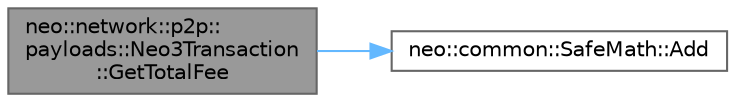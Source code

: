 digraph "neo::network::p2p::payloads::Neo3Transaction::GetTotalFee"
{
 // LATEX_PDF_SIZE
  bgcolor="transparent";
  edge [fontname=Helvetica,fontsize=10,labelfontname=Helvetica,labelfontsize=10];
  node [fontname=Helvetica,fontsize=10,shape=box,height=0.2,width=0.4];
  rankdir="LR";
  Node1 [id="Node000001",label="neo::network::p2p::\lpayloads::Neo3Transaction\l::GetTotalFee",height=0.2,width=0.4,color="gray40", fillcolor="grey60", style="filled", fontcolor="black",tooltip="Gets the total fee (system + network) with overflow protection."];
  Node1 -> Node2 [id="edge1_Node000001_Node000002",color="steelblue1",style="solid",tooltip=" "];
  Node2 [id="Node000002",label="neo::common::SafeMath::Add",height=0.2,width=0.4,color="grey40", fillcolor="white", style="filled",URL="$classneo_1_1common_1_1_safe_math.html#a487b7027679b6d02e1b60492af06024d",tooltip="Safe addition with overflow check."];
}
